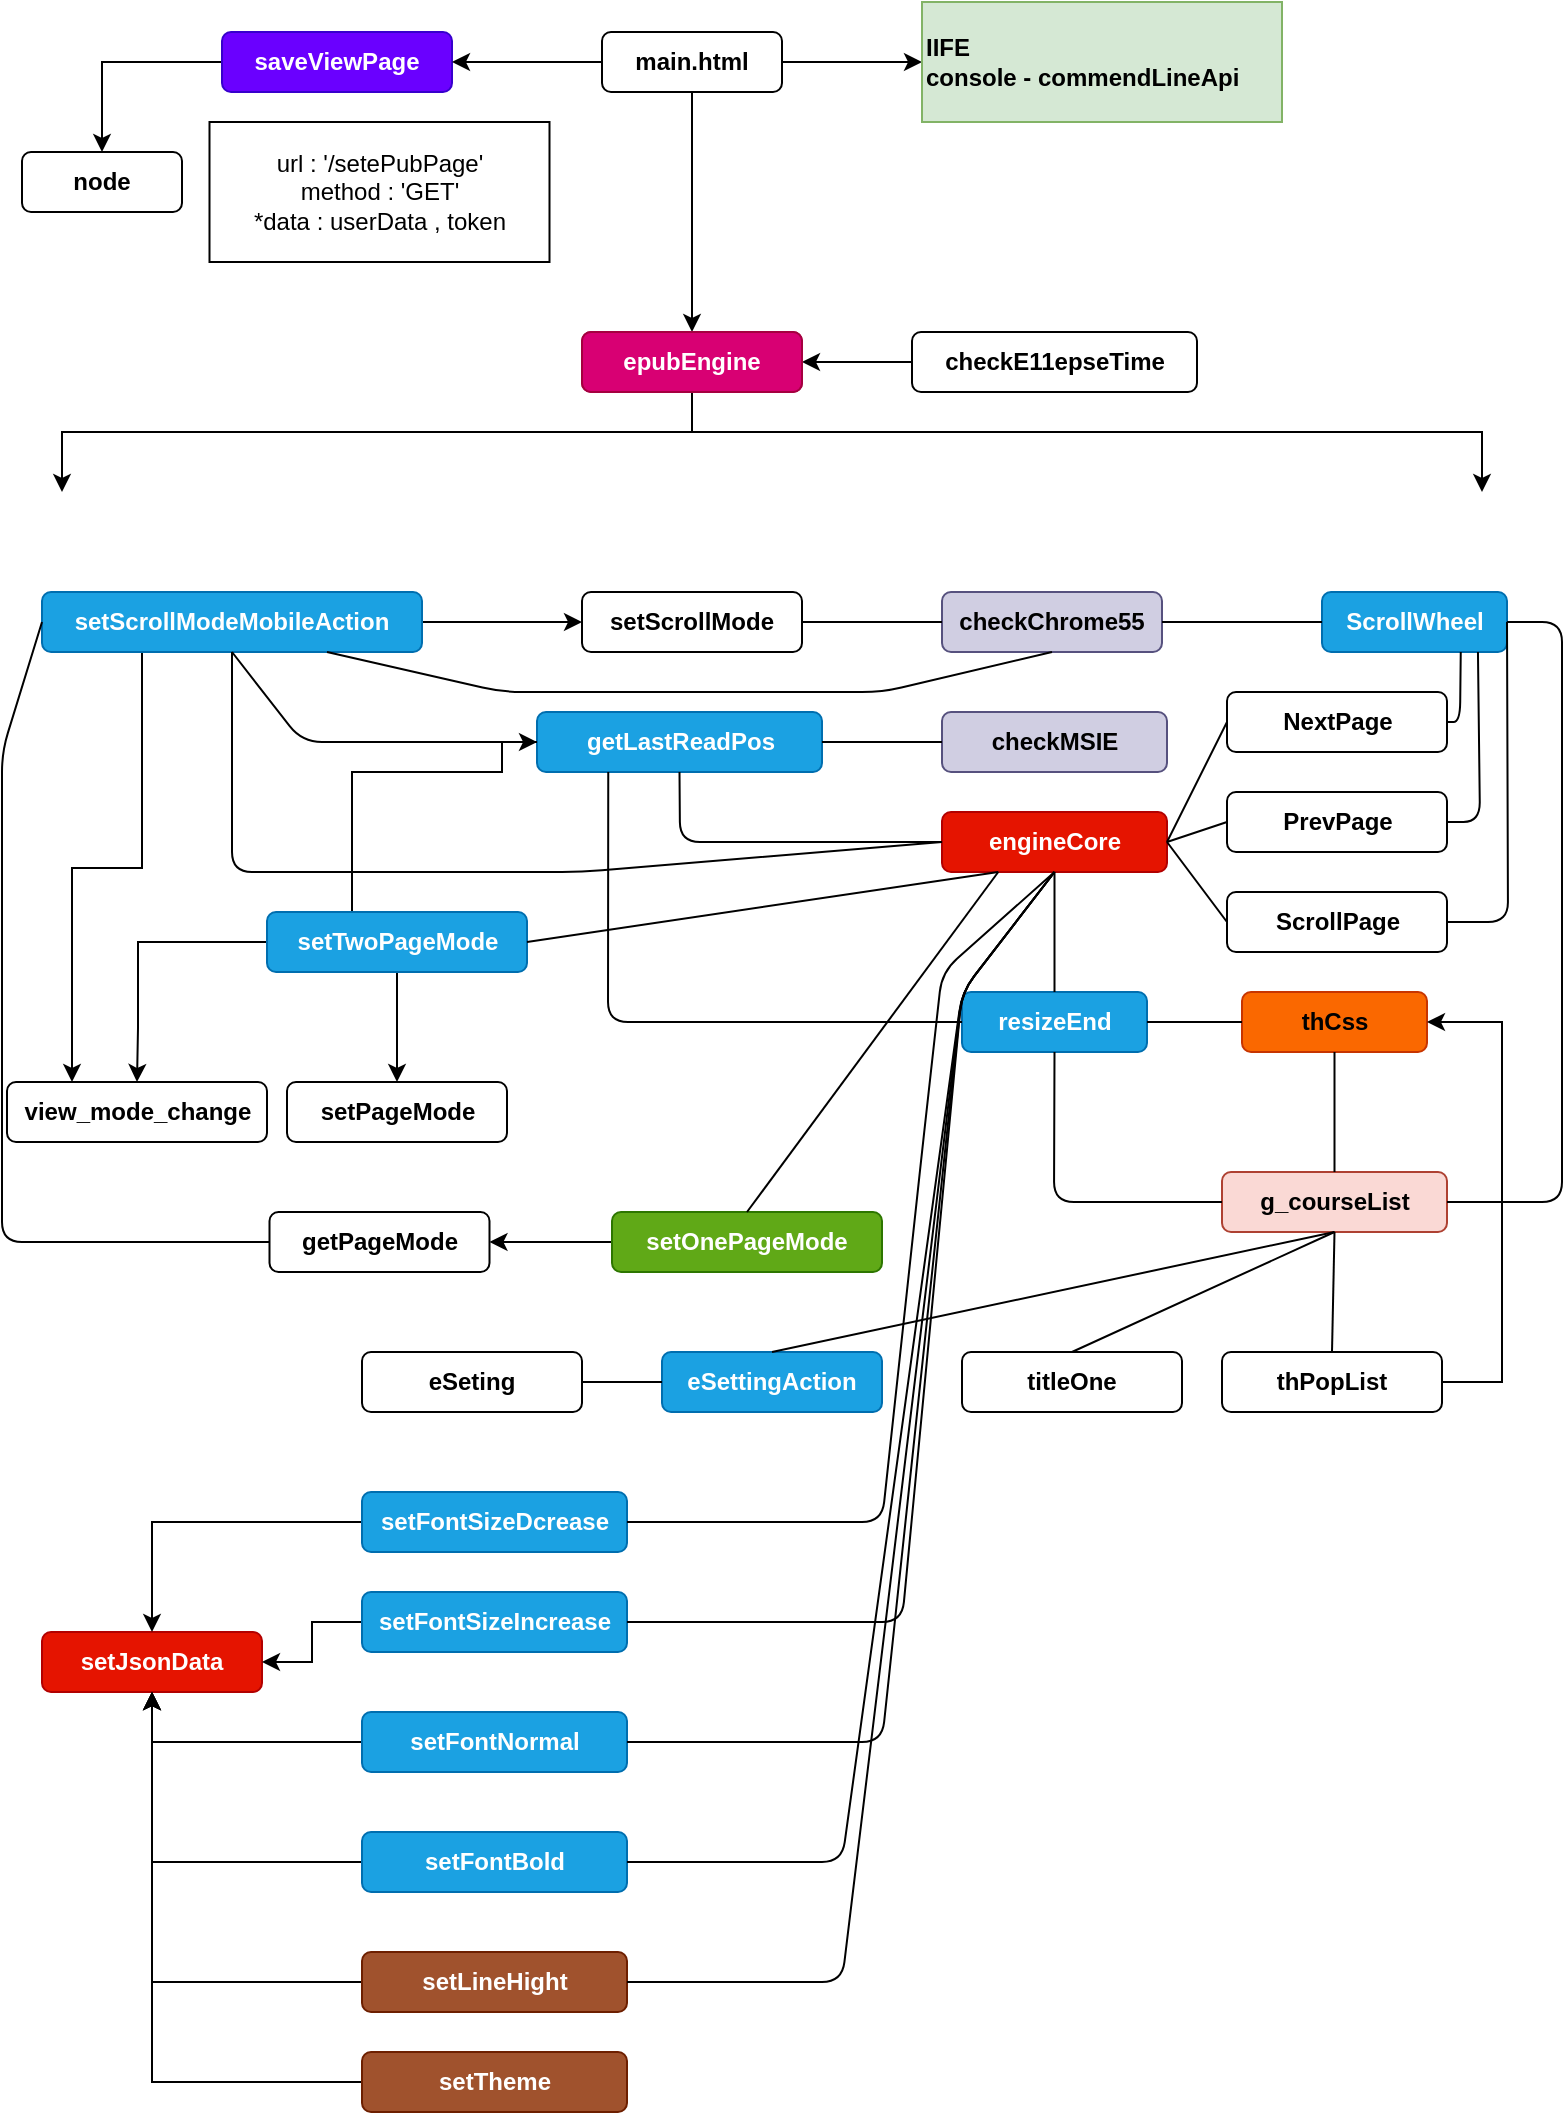 <mxfile version="14.7.6" type="github">
  <diagram id="0pFL88CgVLA7KfL2AcHb" name="Page-1">
    <mxGraphModel dx="1038" dy="489" grid="1" gridSize="10" guides="1" tooltips="1" connect="1" arrows="1" fold="1" page="1" pageScale="1" pageWidth="827" pageHeight="1169" math="0" shadow="0">
      <root>
        <mxCell id="0" />
        <mxCell id="1" parent="0" />
        <mxCell id="BlDo728Kxr0_vDwRll3m-41" style="edgeStyle=orthogonalEdgeStyle;rounded=0;orthogonalLoop=1;jettySize=auto;html=1;entryX=0.5;entryY=0;entryDx=0;entryDy=0;" edge="1" parent="1" source="TgPlmC-_Og7pBu_GQqPj-1" target="TgPlmC-_Og7pBu_GQqPj-2">
          <mxGeometry relative="1" as="geometry" />
        </mxCell>
        <mxCell id="TgPlmC-_Og7pBu_GQqPj-1" value="&lt;b&gt;saveViewPage&lt;/b&gt;" style="rounded=1;whiteSpace=wrap;html=1;fillColor=#6a00ff;strokeColor=#3700CC;fontColor=#ffffff;" parent="1" vertex="1">
          <mxGeometry x="120" y="30" width="115" height="30" as="geometry" />
        </mxCell>
        <mxCell id="TgPlmC-_Og7pBu_GQqPj-2" value="&lt;b&gt;node&lt;/b&gt;" style="rounded=1;whiteSpace=wrap;html=1;" parent="1" vertex="1">
          <mxGeometry x="20" y="90" width="80" height="30" as="geometry" />
        </mxCell>
        <mxCell id="TgPlmC-_Og7pBu_GQqPj-10" style="edgeStyle=orthogonalEdgeStyle;rounded=0;orthogonalLoop=1;jettySize=auto;html=1;entryX=0;entryY=0.5;entryDx=0;entryDy=0;" parent="1" source="TgPlmC-_Og7pBu_GQqPj-3" target="TgPlmC-_Og7pBu_GQqPj-9" edge="1">
          <mxGeometry relative="1" as="geometry" />
        </mxCell>
        <mxCell id="BlDo728Kxr0_vDwRll3m-40" style="edgeStyle=orthogonalEdgeStyle;rounded=0;orthogonalLoop=1;jettySize=auto;html=1;entryX=1;entryY=0.5;entryDx=0;entryDy=0;" edge="1" parent="1" source="TgPlmC-_Og7pBu_GQqPj-3" target="TgPlmC-_Og7pBu_GQqPj-1">
          <mxGeometry relative="1" as="geometry" />
        </mxCell>
        <mxCell id="BlDo728Kxr0_vDwRll3m-42" style="edgeStyle=orthogonalEdgeStyle;rounded=0;orthogonalLoop=1;jettySize=auto;html=1;entryX=0.5;entryY=0;entryDx=0;entryDy=0;" edge="1" parent="1" source="TgPlmC-_Og7pBu_GQqPj-3" target="BlDo728Kxr0_vDwRll3m-38">
          <mxGeometry relative="1" as="geometry" />
        </mxCell>
        <mxCell id="TgPlmC-_Og7pBu_GQqPj-3" value="&lt;b&gt;main.html&lt;/b&gt;" style="rounded=1;whiteSpace=wrap;html=1;" parent="1" vertex="1">
          <mxGeometry x="310" y="30" width="90" height="30" as="geometry" />
        </mxCell>
        <mxCell id="TgPlmC-_Og7pBu_GQqPj-5" value="url : &#39;/setePubPage&#39;&lt;br&gt;method : &#39;GET&#39;&lt;br&gt;*data : userData , token" style="rounded=0;whiteSpace=wrap;html=1;" parent="1" vertex="1">
          <mxGeometry x="113.75" y="75" width="170" height="70" as="geometry" />
        </mxCell>
        <mxCell id="TgPlmC-_Og7pBu_GQqPj-9" value="&lt;b&gt;IIFE&lt;br&gt;console - commendLineApi&lt;/b&gt;" style="rounded=0;whiteSpace=wrap;html=1;align=left;fillColor=#d5e8d4;strokeColor=#82b366;" parent="1" vertex="1">
          <mxGeometry x="470" y="15" width="180" height="60" as="geometry" />
        </mxCell>
        <mxCell id="TgPlmC-_Og7pBu_GQqPj-11" value="&lt;b&gt;epubEngine&lt;/b&gt;" style="rounded=1;whiteSpace=wrap;html=1;fillColor=#d80073;strokeColor=#A50040;fontColor=#ffffff;" parent="1" vertex="1">
          <mxGeometry x="300" y="180" width="110" height="30" as="geometry" />
        </mxCell>
        <mxCell id="TgPlmC-_Og7pBu_GQqPj-12" value="&lt;b&gt;getLastReadPos&lt;/b&gt;" style="rounded=1;whiteSpace=wrap;html=1;fillColor=#1ba1e2;strokeColor=#006EAF;fontColor=#ffffff;" parent="1" vertex="1">
          <mxGeometry x="277.5" y="370" width="142.5" height="30" as="geometry" />
        </mxCell>
        <mxCell id="TgPlmC-_Og7pBu_GQqPj-18" style="edgeStyle=orthogonalEdgeStyle;rounded=0;orthogonalLoop=1;jettySize=auto;html=1;entryX=1;entryY=0.5;entryDx=0;entryDy=0;" parent="1" source="TgPlmC-_Og7pBu_GQqPj-13" target="TgPlmC-_Og7pBu_GQqPj-11" edge="1">
          <mxGeometry relative="1" as="geometry" />
        </mxCell>
        <mxCell id="TgPlmC-_Og7pBu_GQqPj-13" value="&lt;b&gt;checkE11epseTime&lt;/b&gt;" style="rounded=1;whiteSpace=wrap;html=1;" parent="1" vertex="1">
          <mxGeometry x="465" y="180" width="142.5" height="30" as="geometry" />
        </mxCell>
        <mxCell id="TgPlmC-_Og7pBu_GQqPj-14" value="&lt;b&gt;engineCore&lt;/b&gt;" style="rounded=1;whiteSpace=wrap;html=1;fillColor=#e51400;strokeColor=#B20000;fontColor=#ffffff;" parent="1" vertex="1">
          <mxGeometry x="480" y="420" width="112.5" height="30" as="geometry" />
        </mxCell>
        <mxCell id="TgPlmC-_Og7pBu_GQqPj-15" value="&lt;b&gt;checkMSIE&lt;/b&gt;" style="rounded=1;whiteSpace=wrap;html=1;fillColor=#d0cee2;strokeColor=#56517e;" parent="1" vertex="1">
          <mxGeometry x="480" y="370" width="112.5" height="30" as="geometry" />
        </mxCell>
        <mxCell id="TgPlmC-_Og7pBu_GQqPj-16" value="" style="endArrow=none;html=1;entryX=0;entryY=0.5;entryDx=0;entryDy=0;exitX=1;exitY=0.5;exitDx=0;exitDy=0;" parent="1" source="TgPlmC-_Og7pBu_GQqPj-12" target="TgPlmC-_Og7pBu_GQqPj-15" edge="1">
          <mxGeometry width="50" height="50" relative="1" as="geometry">
            <mxPoint x="370" y="500" as="sourcePoint" />
            <mxPoint x="420" y="450" as="targetPoint" />
          </mxGeometry>
        </mxCell>
        <mxCell id="TgPlmC-_Og7pBu_GQqPj-17" value="" style="endArrow=none;html=1;entryX=0.5;entryY=1;entryDx=0;entryDy=0;exitX=0;exitY=0.5;exitDx=0;exitDy=0;" parent="1" source="TgPlmC-_Og7pBu_GQqPj-14" target="TgPlmC-_Og7pBu_GQqPj-12" edge="1">
          <mxGeometry width="50" height="50" relative="1" as="geometry">
            <mxPoint x="390" y="520" as="sourcePoint" />
            <mxPoint x="440" y="470" as="targetPoint" />
            <Array as="points">
              <mxPoint x="349" y="435" />
            </Array>
          </mxGeometry>
        </mxCell>
        <mxCell id="TgPlmC-_Og7pBu_GQqPj-19" value="&lt;b&gt;setJsonData&lt;/b&gt;" style="rounded=1;whiteSpace=wrap;html=1;fillColor=#e51400;strokeColor=#B20000;fontColor=#ffffff;" parent="1" vertex="1">
          <mxGeometry x="30" y="830" width="110" height="30" as="geometry" />
        </mxCell>
        <mxCell id="TgPlmC-_Og7pBu_GQqPj-23" value="&lt;b&gt;setScrollMode&lt;/b&gt;" style="rounded=1;whiteSpace=wrap;html=1;" parent="1" vertex="1">
          <mxGeometry x="300" y="310" width="110" height="30" as="geometry" />
        </mxCell>
        <mxCell id="TgPlmC-_Og7pBu_GQqPj-24" value="&lt;b&gt;checkChrome55&lt;/b&gt;" style="rounded=1;whiteSpace=wrap;html=1;fillColor=#d0cee2;strokeColor=#56517e;" parent="1" vertex="1">
          <mxGeometry x="480" y="310" width="110" height="30" as="geometry" />
        </mxCell>
        <mxCell id="TgPlmC-_Og7pBu_GQqPj-25" value="" style="endArrow=none;html=1;entryX=0;entryY=0.5;entryDx=0;entryDy=0;exitX=1;exitY=0.5;exitDx=0;exitDy=0;" parent="1" source="TgPlmC-_Og7pBu_GQqPj-23" target="TgPlmC-_Og7pBu_GQqPj-24" edge="1">
          <mxGeometry width="50" height="50" relative="1" as="geometry">
            <mxPoint x="410" y="410" as="sourcePoint" />
            <mxPoint x="460" y="360" as="targetPoint" />
          </mxGeometry>
        </mxCell>
        <mxCell id="TgPlmC-_Og7pBu_GQqPj-68" style="edgeStyle=orthogonalEdgeStyle;rounded=0;orthogonalLoop=1;jettySize=auto;html=1;entryX=1;entryY=0.5;entryDx=0;entryDy=0;" parent="1" source="TgPlmC-_Og7pBu_GQqPj-26" target="TgPlmC-_Og7pBu_GQqPj-66" edge="1">
          <mxGeometry relative="1" as="geometry" />
        </mxCell>
        <mxCell id="TgPlmC-_Og7pBu_GQqPj-26" value="&lt;b&gt;setOnePageMode&lt;/b&gt;" style="rounded=1;whiteSpace=wrap;html=1;fillColor=#60a917;strokeColor=#2D7600;fontColor=#ffffff;" parent="1" vertex="1">
          <mxGeometry x="315" y="620" width="135" height="30" as="geometry" />
        </mxCell>
        <mxCell id="TgPlmC-_Og7pBu_GQqPj-27" value="&lt;b&gt;resizeEnd&lt;/b&gt;" style="rounded=1;whiteSpace=wrap;html=1;fillColor=#1ba1e2;strokeColor=#006EAF;fontColor=#ffffff;" parent="1" vertex="1">
          <mxGeometry x="490" y="510" width="92.5" height="30" as="geometry" />
        </mxCell>
        <mxCell id="TgPlmC-_Og7pBu_GQqPj-31" value="&lt;b&gt;thCss&lt;/b&gt;" style="rounded=1;whiteSpace=wrap;html=1;fillColor=#fa6800;strokeColor=#C73500;fontColor=#000000;" parent="1" vertex="1">
          <mxGeometry x="630" y="510" width="92.5" height="30" as="geometry" />
        </mxCell>
        <mxCell id="TgPlmC-_Og7pBu_GQqPj-34" value="" style="endArrow=none;html=1;entryX=0;entryY=0.5;entryDx=0;entryDy=0;exitX=1;exitY=0.5;exitDx=0;exitDy=0;" parent="1" source="TgPlmC-_Og7pBu_GQqPj-27" target="TgPlmC-_Og7pBu_GQqPj-31" edge="1">
          <mxGeometry width="50" height="50" relative="1" as="geometry">
            <mxPoint x="470" y="610" as="sourcePoint" />
            <mxPoint x="520" y="560" as="targetPoint" />
          </mxGeometry>
        </mxCell>
        <mxCell id="TgPlmC-_Og7pBu_GQqPj-38" value="" style="endArrow=none;html=1;entryX=0.5;entryY=1;entryDx=0;entryDy=0;exitX=0.5;exitY=0;exitDx=0;exitDy=0;" parent="1" source="TgPlmC-_Og7pBu_GQqPj-27" target="TgPlmC-_Og7pBu_GQqPj-14" edge="1">
          <mxGeometry width="50" height="50" relative="1" as="geometry">
            <mxPoint x="560" y="530" as="sourcePoint" />
            <mxPoint x="610" y="480" as="targetPoint" />
          </mxGeometry>
        </mxCell>
        <mxCell id="TgPlmC-_Og7pBu_GQqPj-39" value="" style="endArrow=none;html=1;exitX=0;exitY=0.5;exitDx=0;exitDy=0;entryX=0.25;entryY=1;entryDx=0;entryDy=0;" parent="1" source="TgPlmC-_Og7pBu_GQqPj-27" target="TgPlmC-_Og7pBu_GQqPj-12" edge="1">
          <mxGeometry width="50" height="50" relative="1" as="geometry">
            <mxPoint x="350" y="520" as="sourcePoint" />
            <mxPoint x="400" y="470" as="targetPoint" />
            <Array as="points">
              <mxPoint x="313" y="525" />
            </Array>
          </mxGeometry>
        </mxCell>
        <mxCell id="TgPlmC-_Og7pBu_GQqPj-40" value="&lt;b&gt;g_courseList&lt;/b&gt;" style="rounded=1;whiteSpace=wrap;html=1;fillColor=#fad9d5;strokeColor=#ae4132;" parent="1" vertex="1">
          <mxGeometry x="620" y="600" width="112.5" height="30" as="geometry" />
        </mxCell>
        <mxCell id="TgPlmC-_Og7pBu_GQqPj-41" value="" style="endArrow=none;html=1;entryX=0.5;entryY=1;entryDx=0;entryDy=0;exitX=0.5;exitY=0;exitDx=0;exitDy=0;" parent="1" source="TgPlmC-_Og7pBu_GQqPj-40" target="TgPlmC-_Og7pBu_GQqPj-31" edge="1">
          <mxGeometry width="50" height="50" relative="1" as="geometry">
            <mxPoint x="530" y="640" as="sourcePoint" />
            <mxPoint x="580" y="590" as="targetPoint" />
          </mxGeometry>
        </mxCell>
        <mxCell id="TgPlmC-_Og7pBu_GQqPj-42" value="" style="endArrow=none;html=1;entryX=0.5;entryY=1;entryDx=0;entryDy=0;exitX=0;exitY=0.5;exitDx=0;exitDy=0;" parent="1" source="TgPlmC-_Og7pBu_GQqPj-40" target="TgPlmC-_Og7pBu_GQqPj-27" edge="1">
          <mxGeometry width="50" height="50" relative="1" as="geometry">
            <mxPoint x="500" y="620" as="sourcePoint" />
            <mxPoint x="550" y="570" as="targetPoint" />
            <Array as="points">
              <mxPoint x="536" y="615" />
            </Array>
          </mxGeometry>
        </mxCell>
        <mxCell id="TgPlmC-_Og7pBu_GQqPj-44" style="edgeStyle=orthogonalEdgeStyle;rounded=0;orthogonalLoop=1;jettySize=auto;html=1;entryX=1;entryY=0.5;entryDx=0;entryDy=0;" parent="1" source="TgPlmC-_Og7pBu_GQqPj-43" target="TgPlmC-_Og7pBu_GQqPj-31" edge="1">
          <mxGeometry relative="1" as="geometry">
            <mxPoint x="770" y="520" as="targetPoint" />
            <Array as="points">
              <mxPoint x="760" y="705" />
              <mxPoint x="760" y="525" />
            </Array>
          </mxGeometry>
        </mxCell>
        <mxCell id="TgPlmC-_Og7pBu_GQqPj-43" value="&lt;b&gt;thPopList&lt;/b&gt;" style="rounded=1;whiteSpace=wrap;html=1;" parent="1" vertex="1">
          <mxGeometry x="620" y="690" width="110" height="30" as="geometry" />
        </mxCell>
        <mxCell id="TgPlmC-_Og7pBu_GQqPj-46" value="" style="endArrow=none;html=1;entryX=0.5;entryY=1;entryDx=0;entryDy=0;exitX=0.5;exitY=0;exitDx=0;exitDy=0;" parent="1" source="TgPlmC-_Og7pBu_GQqPj-43" target="TgPlmC-_Og7pBu_GQqPj-40" edge="1">
          <mxGeometry width="50" height="50" relative="1" as="geometry">
            <mxPoint x="480" y="700" as="sourcePoint" />
            <mxPoint x="530" y="650" as="targetPoint" />
          </mxGeometry>
        </mxCell>
        <mxCell id="TgPlmC-_Og7pBu_GQqPj-48" value="&lt;b&gt;titleOne&lt;/b&gt;" style="rounded=1;whiteSpace=wrap;html=1;" parent="1" vertex="1">
          <mxGeometry x="490" y="690" width="110" height="30" as="geometry" />
        </mxCell>
        <mxCell id="TgPlmC-_Og7pBu_GQqPj-49" value="" style="endArrow=none;html=1;entryX=0.5;entryY=1;entryDx=0;entryDy=0;exitX=0.5;exitY=0;exitDx=0;exitDy=0;" parent="1" source="TgPlmC-_Og7pBu_GQqPj-48" target="TgPlmC-_Og7pBu_GQqPj-40" edge="1">
          <mxGeometry width="50" height="50" relative="1" as="geometry">
            <mxPoint x="530" y="690" as="sourcePoint" />
            <mxPoint x="580" y="640" as="targetPoint" />
          </mxGeometry>
        </mxCell>
        <mxCell id="TgPlmC-_Og7pBu_GQqPj-50" value="&lt;b&gt;eSettingAction&lt;/b&gt;" style="rounded=1;whiteSpace=wrap;html=1;fillColor=#1ba1e2;strokeColor=#006EAF;fontColor=#ffffff;" parent="1" vertex="1">
          <mxGeometry x="340" y="690" width="110" height="30" as="geometry" />
        </mxCell>
        <mxCell id="TgPlmC-_Og7pBu_GQqPj-51" value="&lt;b&gt;eSeting&lt;/b&gt;" style="rounded=1;whiteSpace=wrap;html=1;" parent="1" vertex="1">
          <mxGeometry x="190" y="690" width="110" height="30" as="geometry" />
        </mxCell>
        <mxCell id="TgPlmC-_Og7pBu_GQqPj-52" value="" style="endArrow=none;html=1;entryX=0;entryY=0.5;entryDx=0;entryDy=0;exitX=1;exitY=0.5;exitDx=0;exitDy=0;" parent="1" source="TgPlmC-_Og7pBu_GQqPj-51" target="TgPlmC-_Og7pBu_GQqPj-50" edge="1">
          <mxGeometry width="50" height="50" relative="1" as="geometry">
            <mxPoint x="270" y="800" as="sourcePoint" />
            <mxPoint x="320" y="750" as="targetPoint" />
          </mxGeometry>
        </mxCell>
        <mxCell id="TgPlmC-_Og7pBu_GQqPj-53" value="" style="endArrow=none;html=1;entryX=0.5;entryY=1;entryDx=0;entryDy=0;exitX=0.5;exitY=0;exitDx=0;exitDy=0;" parent="1" source="TgPlmC-_Og7pBu_GQqPj-50" target="TgPlmC-_Og7pBu_GQqPj-40" edge="1">
          <mxGeometry width="50" height="50" relative="1" as="geometry">
            <mxPoint x="380" y="840" as="sourcePoint" />
            <mxPoint x="430" y="790" as="targetPoint" />
          </mxGeometry>
        </mxCell>
        <mxCell id="TgPlmC-_Og7pBu_GQqPj-54" value="&lt;b&gt;NextPage&lt;/b&gt;" style="rounded=1;whiteSpace=wrap;html=1;" parent="1" vertex="1">
          <mxGeometry x="622.5" y="360" width="110" height="30" as="geometry" />
        </mxCell>
        <mxCell id="TgPlmC-_Og7pBu_GQqPj-55" value="&lt;b&gt;PrevPage&lt;/b&gt;" style="rounded=1;whiteSpace=wrap;html=1;" parent="1" vertex="1">
          <mxGeometry x="622.5" y="410" width="110" height="30" as="geometry" />
        </mxCell>
        <mxCell id="TgPlmC-_Og7pBu_GQqPj-56" value="&lt;b&gt;ScrollPage&lt;/b&gt;" style="rounded=1;whiteSpace=wrap;html=1;" parent="1" vertex="1">
          <mxGeometry x="622.5" y="460" width="110" height="30" as="geometry" />
        </mxCell>
        <mxCell id="TgPlmC-_Og7pBu_GQqPj-57" value="" style="endArrow=none;html=1;entryX=0;entryY=0.5;entryDx=0;entryDy=0;exitX=1;exitY=0.5;exitDx=0;exitDy=0;" parent="1" source="TgPlmC-_Og7pBu_GQqPj-14" target="TgPlmC-_Og7pBu_GQqPj-54" edge="1">
          <mxGeometry width="50" height="50" relative="1" as="geometry">
            <mxPoint x="650" y="340" as="sourcePoint" />
            <mxPoint x="700" y="290" as="targetPoint" />
          </mxGeometry>
        </mxCell>
        <mxCell id="TgPlmC-_Og7pBu_GQqPj-58" value="" style="endArrow=none;html=1;entryX=0;entryY=0.5;entryDx=0;entryDy=0;exitX=1;exitY=0.5;exitDx=0;exitDy=0;" parent="1" source="TgPlmC-_Og7pBu_GQqPj-14" target="TgPlmC-_Og7pBu_GQqPj-55" edge="1">
          <mxGeometry width="50" height="50" relative="1" as="geometry">
            <mxPoint x="570" y="490" as="sourcePoint" />
            <mxPoint x="660" y="435" as="targetPoint" />
          </mxGeometry>
        </mxCell>
        <mxCell id="TgPlmC-_Og7pBu_GQqPj-59" value="" style="endArrow=none;html=1;entryX=0;entryY=0.5;entryDx=0;entryDy=0;exitX=1;exitY=0.5;exitDx=0;exitDy=0;" parent="1" source="TgPlmC-_Og7pBu_GQqPj-14" target="TgPlmC-_Og7pBu_GQqPj-56" edge="1">
          <mxGeometry width="50" height="50" relative="1" as="geometry">
            <mxPoint x="572.5" y="480" as="sourcePoint" />
            <mxPoint x="650" y="470" as="targetPoint" />
          </mxGeometry>
        </mxCell>
        <mxCell id="TgPlmC-_Og7pBu_GQqPj-60" value="&lt;b&gt;ScrollWheel&lt;/b&gt;" style="rounded=1;whiteSpace=wrap;html=1;fillColor=#1ba1e2;strokeColor=#006EAF;fontColor=#ffffff;" parent="1" vertex="1">
          <mxGeometry x="670" y="310" width="92.5" height="30" as="geometry" />
        </mxCell>
        <mxCell id="TgPlmC-_Og7pBu_GQqPj-61" value="" style="endArrow=none;html=1;entryX=0;entryY=0.5;entryDx=0;entryDy=0;exitX=1;exitY=0.5;exitDx=0;exitDy=0;" parent="1" source="TgPlmC-_Og7pBu_GQqPj-24" target="TgPlmC-_Og7pBu_GQqPj-60" edge="1">
          <mxGeometry width="50" height="50" relative="1" as="geometry">
            <mxPoint x="607.5" y="320" as="sourcePoint" />
            <mxPoint x="685" y="260" as="targetPoint" />
          </mxGeometry>
        </mxCell>
        <mxCell id="TgPlmC-_Og7pBu_GQqPj-62" value="" style="endArrow=none;html=1;entryX=1;entryY=0.5;entryDx=0;entryDy=0;exitX=1;exitY=0.5;exitDx=0;exitDy=0;" parent="1" source="TgPlmC-_Og7pBu_GQqPj-60" target="TgPlmC-_Og7pBu_GQqPj-40" edge="1">
          <mxGeometry width="50" height="50" relative="1" as="geometry">
            <mxPoint x="800" y="310" as="sourcePoint" />
            <mxPoint x="880" y="310" as="targetPoint" />
            <Array as="points">
              <mxPoint x="790" y="325" />
              <mxPoint x="790" y="615" />
            </Array>
          </mxGeometry>
        </mxCell>
        <mxCell id="TgPlmC-_Og7pBu_GQqPj-63" value="" style="endArrow=none;html=1;exitX=1;exitY=0.5;exitDx=0;exitDy=0;entryX=0.75;entryY=1;entryDx=0;entryDy=0;" parent="1" source="TgPlmC-_Og7pBu_GQqPj-54" target="TgPlmC-_Og7pBu_GQqPj-60" edge="1">
          <mxGeometry width="50" height="50" relative="1" as="geometry">
            <mxPoint x="750" y="430" as="sourcePoint" />
            <mxPoint x="800" y="380" as="targetPoint" />
            <Array as="points">
              <mxPoint x="739" y="375" />
            </Array>
          </mxGeometry>
        </mxCell>
        <mxCell id="TgPlmC-_Og7pBu_GQqPj-64" value="" style="endArrow=none;html=1;exitX=1;exitY=0.5;exitDx=0;exitDy=0;entryX=0.843;entryY=1;entryDx=0;entryDy=0;entryPerimeter=0;" parent="1" source="TgPlmC-_Og7pBu_GQqPj-55" target="TgPlmC-_Og7pBu_GQqPj-60" edge="1">
          <mxGeometry width="50" height="50" relative="1" as="geometry">
            <mxPoint x="742.5" y="385" as="sourcePoint" />
            <mxPoint x="748" y="350" as="targetPoint" />
            <Array as="points">
              <mxPoint x="749" y="425" />
            </Array>
          </mxGeometry>
        </mxCell>
        <mxCell id="TgPlmC-_Og7pBu_GQqPj-65" value="" style="endArrow=none;html=1;exitX=1;exitY=0.5;exitDx=0;exitDy=0;entryX=1;entryY=0.5;entryDx=0;entryDy=0;" parent="1" source="TgPlmC-_Og7pBu_GQqPj-56" target="TgPlmC-_Og7pBu_GQqPj-60" edge="1">
          <mxGeometry width="50" height="50" relative="1" as="geometry">
            <mxPoint x="746" y="477.5" as="sourcePoint" />
            <mxPoint x="763" y="340" as="targetPoint" />
            <Array as="points">
              <mxPoint x="763" y="475" />
            </Array>
          </mxGeometry>
        </mxCell>
        <mxCell id="TgPlmC-_Og7pBu_GQqPj-66" value="&lt;b&gt;getPageMode&lt;/b&gt;" style="rounded=1;whiteSpace=wrap;html=1;" parent="1" vertex="1">
          <mxGeometry x="143.75" y="620" width="110" height="30" as="geometry" />
        </mxCell>
        <mxCell id="TgPlmC-_Og7pBu_GQqPj-69" value="" style="endArrow=none;html=1;entryX=0.25;entryY=1;entryDx=0;entryDy=0;exitX=0.5;exitY=0;exitDx=0;exitDy=0;" parent="1" source="TgPlmC-_Og7pBu_GQqPj-26" target="TgPlmC-_Og7pBu_GQqPj-14" edge="1">
          <mxGeometry width="50" height="50" relative="1" as="geometry">
            <mxPoint x="360" y="520" as="sourcePoint" />
            <mxPoint x="410" y="470" as="targetPoint" />
          </mxGeometry>
        </mxCell>
        <mxCell id="BlDo728Kxr0_vDwRll3m-3" style="edgeStyle=orthogonalEdgeStyle;rounded=0;orthogonalLoop=1;jettySize=auto;html=1;entryX=0;entryY=0.5;entryDx=0;entryDy=0;" edge="1" parent="1" source="BlDo728Kxr0_vDwRll3m-1" target="TgPlmC-_Og7pBu_GQqPj-12">
          <mxGeometry relative="1" as="geometry">
            <Array as="points">
              <mxPoint x="185" y="400" />
              <mxPoint x="260" y="400" />
              <mxPoint x="260" y="385" />
            </Array>
          </mxGeometry>
        </mxCell>
        <mxCell id="BlDo728Kxr0_vDwRll3m-6" style="edgeStyle=orthogonalEdgeStyle;rounded=0;orthogonalLoop=1;jettySize=auto;html=1;" edge="1" parent="1" source="BlDo728Kxr0_vDwRll3m-1" target="BlDo728Kxr0_vDwRll3m-5">
          <mxGeometry relative="1" as="geometry" />
        </mxCell>
        <mxCell id="BlDo728Kxr0_vDwRll3m-9" style="edgeStyle=orthogonalEdgeStyle;rounded=0;orthogonalLoop=1;jettySize=auto;html=1;entryX=0.5;entryY=0;entryDx=0;entryDy=0;" edge="1" parent="1" source="BlDo728Kxr0_vDwRll3m-1" target="BlDo728Kxr0_vDwRll3m-7">
          <mxGeometry relative="1" as="geometry">
            <Array as="points">
              <mxPoint x="78" y="485" />
              <mxPoint x="78" y="528" />
            </Array>
          </mxGeometry>
        </mxCell>
        <mxCell id="BlDo728Kxr0_vDwRll3m-1" value="&lt;b&gt;setTwoPageMode&lt;/b&gt;" style="rounded=1;whiteSpace=wrap;html=1;fillColor=#1ba1e2;strokeColor=#006EAF;fontColor=#ffffff;" vertex="1" parent="1">
          <mxGeometry x="142.5" y="470" width="130" height="30" as="geometry" />
        </mxCell>
        <mxCell id="BlDo728Kxr0_vDwRll3m-4" value="" style="endArrow=none;html=1;entryX=0.25;entryY=1;entryDx=0;entryDy=0;exitX=1;exitY=0.5;exitDx=0;exitDy=0;" edge="1" parent="1" source="BlDo728Kxr0_vDwRll3m-1" target="TgPlmC-_Og7pBu_GQqPj-14">
          <mxGeometry width="50" height="50" relative="1" as="geometry">
            <mxPoint x="350" y="510" as="sourcePoint" />
            <mxPoint x="400" y="460" as="targetPoint" />
          </mxGeometry>
        </mxCell>
        <mxCell id="BlDo728Kxr0_vDwRll3m-5" value="&lt;b&gt;setPageMode&lt;/b&gt;" style="rounded=1;whiteSpace=wrap;html=1;" vertex="1" parent="1">
          <mxGeometry x="152.5" y="555" width="110" height="30" as="geometry" />
        </mxCell>
        <mxCell id="BlDo728Kxr0_vDwRll3m-7" value="&lt;b&gt;view_mode_change&lt;/b&gt;" style="rounded=1;whiteSpace=wrap;html=1;" vertex="1" parent="1">
          <mxGeometry x="12.5" y="555" width="130" height="30" as="geometry" />
        </mxCell>
        <mxCell id="BlDo728Kxr0_vDwRll3m-11" style="edgeStyle=orthogonalEdgeStyle;rounded=0;orthogonalLoop=1;jettySize=auto;html=1;" edge="1" parent="1" source="BlDo728Kxr0_vDwRll3m-10" target="TgPlmC-_Og7pBu_GQqPj-23">
          <mxGeometry relative="1" as="geometry" />
        </mxCell>
        <mxCell id="BlDo728Kxr0_vDwRll3m-15" style="edgeStyle=orthogonalEdgeStyle;rounded=0;orthogonalLoop=1;jettySize=auto;html=1;entryX=0.25;entryY=0;entryDx=0;entryDy=0;" edge="1" parent="1" source="BlDo728Kxr0_vDwRll3m-10" target="BlDo728Kxr0_vDwRll3m-7">
          <mxGeometry relative="1" as="geometry">
            <Array as="points">
              <mxPoint x="80" y="448" />
              <mxPoint x="45" y="448" />
            </Array>
          </mxGeometry>
        </mxCell>
        <mxCell id="BlDo728Kxr0_vDwRll3m-10" value="&lt;b&gt;setScrollModeMobileAction&lt;/b&gt;" style="rounded=1;whiteSpace=wrap;html=1;fillColor=#1ba1e2;strokeColor=#006EAF;fontColor=#ffffff;" vertex="1" parent="1">
          <mxGeometry x="30" y="310" width="190" height="30" as="geometry" />
        </mxCell>
        <mxCell id="BlDo728Kxr0_vDwRll3m-12" value="" style="endArrow=none;html=1;entryX=0;entryY=0.5;entryDx=0;entryDy=0;exitX=0.5;exitY=1;exitDx=0;exitDy=0;" edge="1" parent="1" source="BlDo728Kxr0_vDwRll3m-10" target="TgPlmC-_Og7pBu_GQqPj-14">
          <mxGeometry width="50" height="50" relative="1" as="geometry">
            <mxPoint x="70" y="440" as="sourcePoint" />
            <mxPoint x="120" y="390" as="targetPoint" />
            <Array as="points">
              <mxPoint x="125" y="450" />
              <mxPoint x="300" y="450" />
            </Array>
          </mxGeometry>
        </mxCell>
        <mxCell id="BlDo728Kxr0_vDwRll3m-13" value="" style="endArrow=none;html=1;exitX=0.75;exitY=1;exitDx=0;exitDy=0;entryX=0.5;entryY=1;entryDx=0;entryDy=0;" edge="1" parent="1" source="BlDo728Kxr0_vDwRll3m-10" target="TgPlmC-_Og7pBu_GQqPj-24">
          <mxGeometry width="50" height="50" relative="1" as="geometry">
            <mxPoint x="220" y="390" as="sourcePoint" />
            <mxPoint x="270" y="340" as="targetPoint" />
            <Array as="points">
              <mxPoint x="260" y="360" />
              <mxPoint x="350" y="360" />
              <mxPoint x="450" y="360" />
            </Array>
          </mxGeometry>
        </mxCell>
        <mxCell id="BlDo728Kxr0_vDwRll3m-14" value="" style="endArrow=none;html=1;entryX=0;entryY=0.5;entryDx=0;entryDy=0;exitX=0.5;exitY=1;exitDx=0;exitDy=0;" edge="1" parent="1" source="BlDo728Kxr0_vDwRll3m-10" target="TgPlmC-_Og7pBu_GQqPj-12">
          <mxGeometry width="50" height="50" relative="1" as="geometry">
            <mxPoint x="140" y="400" as="sourcePoint" />
            <mxPoint x="190" y="350" as="targetPoint" />
            <Array as="points">
              <mxPoint x="160" y="385" />
            </Array>
          </mxGeometry>
        </mxCell>
        <mxCell id="BlDo728Kxr0_vDwRll3m-16" value="" style="endArrow=none;html=1;entryX=0;entryY=0.5;entryDx=0;entryDy=0;exitX=0;exitY=0.5;exitDx=0;exitDy=0;" edge="1" parent="1" source="TgPlmC-_Og7pBu_GQqPj-66" target="BlDo728Kxr0_vDwRll3m-10">
          <mxGeometry width="50" height="50" relative="1" as="geometry">
            <mxPoint x="10" y="430" as="sourcePoint" />
            <mxPoint x="60" y="380" as="targetPoint" />
            <Array as="points">
              <mxPoint x="10" y="635" />
              <mxPoint x="10" y="510" />
              <mxPoint x="10" y="390" />
            </Array>
          </mxGeometry>
        </mxCell>
        <mxCell id="BlDo728Kxr0_vDwRll3m-22" style="edgeStyle=orthogonalEdgeStyle;rounded=0;orthogonalLoop=1;jettySize=auto;html=1;entryX=0.5;entryY=0;entryDx=0;entryDy=0;" edge="1" parent="1" source="BlDo728Kxr0_vDwRll3m-17" target="TgPlmC-_Og7pBu_GQqPj-19">
          <mxGeometry relative="1" as="geometry" />
        </mxCell>
        <mxCell id="BlDo728Kxr0_vDwRll3m-17" value="&lt;b&gt;setFontSizeDcrease&lt;/b&gt;" style="rounded=1;whiteSpace=wrap;html=1;fillColor=#1ba1e2;strokeColor=#006EAF;fontColor=#ffffff;" vertex="1" parent="1">
          <mxGeometry x="190" y="760" width="132.5" height="30" as="geometry" />
        </mxCell>
        <mxCell id="BlDo728Kxr0_vDwRll3m-19" value="" style="endArrow=none;html=1;entryX=0.5;entryY=1;entryDx=0;entryDy=0;exitX=1;exitY=0.5;exitDx=0;exitDy=0;" edge="1" parent="1" source="BlDo728Kxr0_vDwRll3m-17" target="TgPlmC-_Og7pBu_GQqPj-14">
          <mxGeometry width="50" height="50" relative="1" as="geometry">
            <mxPoint x="380" y="840" as="sourcePoint" />
            <mxPoint x="430" y="790" as="targetPoint" />
            <Array as="points">
              <mxPoint x="450" y="775" />
              <mxPoint x="470" y="590" />
              <mxPoint x="480" y="500" />
            </Array>
          </mxGeometry>
        </mxCell>
        <mxCell id="BlDo728Kxr0_vDwRll3m-25" style="edgeStyle=orthogonalEdgeStyle;rounded=0;orthogonalLoop=1;jettySize=auto;html=1;entryX=1;entryY=0.5;entryDx=0;entryDy=0;" edge="1" parent="1" source="BlDo728Kxr0_vDwRll3m-23" target="TgPlmC-_Og7pBu_GQqPj-19">
          <mxGeometry relative="1" as="geometry" />
        </mxCell>
        <mxCell id="BlDo728Kxr0_vDwRll3m-23" value="&lt;b&gt;setFontSizeIncrease&lt;/b&gt;" style="rounded=1;whiteSpace=wrap;html=1;fillColor=#1ba1e2;strokeColor=#006EAF;fontColor=#ffffff;" vertex="1" parent="1">
          <mxGeometry x="190" y="810" width="132.5" height="30" as="geometry" />
        </mxCell>
        <mxCell id="BlDo728Kxr0_vDwRll3m-26" value="" style="endArrow=none;html=1;exitX=1;exitY=0.5;exitDx=0;exitDy=0;entryX=0.5;entryY=1;entryDx=0;entryDy=0;" edge="1" parent="1" source="BlDo728Kxr0_vDwRll3m-23" target="TgPlmC-_Og7pBu_GQqPj-14">
          <mxGeometry width="50" height="50" relative="1" as="geometry">
            <mxPoint x="460" y="870" as="sourcePoint" />
            <mxPoint x="510" y="820" as="targetPoint" />
            <Array as="points">
              <mxPoint x="460" y="825" />
              <mxPoint x="490" y="510" />
            </Array>
          </mxGeometry>
        </mxCell>
        <mxCell id="BlDo728Kxr0_vDwRll3m-28" style="edgeStyle=orthogonalEdgeStyle;rounded=0;orthogonalLoop=1;jettySize=auto;html=1;entryX=0.5;entryY=1;entryDx=0;entryDy=0;" edge="1" parent="1" source="BlDo728Kxr0_vDwRll3m-27" target="TgPlmC-_Og7pBu_GQqPj-19">
          <mxGeometry relative="1" as="geometry" />
        </mxCell>
        <mxCell id="BlDo728Kxr0_vDwRll3m-27" value="&lt;b&gt;setFontNormal&lt;/b&gt;" style="rounded=1;whiteSpace=wrap;html=1;fillColor=#1ba1e2;strokeColor=#006EAF;fontColor=#ffffff;" vertex="1" parent="1">
          <mxGeometry x="190" y="870" width="132.5" height="30" as="geometry" />
        </mxCell>
        <mxCell id="BlDo728Kxr0_vDwRll3m-29" value="" style="endArrow=none;html=1;exitX=1;exitY=0.5;exitDx=0;exitDy=0;entryX=0.5;entryY=1;entryDx=0;entryDy=0;" edge="1" parent="1" source="BlDo728Kxr0_vDwRll3m-27" target="TgPlmC-_Og7pBu_GQqPj-14">
          <mxGeometry width="50" height="50" relative="1" as="geometry">
            <mxPoint x="470" y="950" as="sourcePoint" />
            <mxPoint x="520" y="900" as="targetPoint" />
            <Array as="points">
              <mxPoint x="450" y="885" />
              <mxPoint x="490" y="510" />
            </Array>
          </mxGeometry>
        </mxCell>
        <mxCell id="BlDo728Kxr0_vDwRll3m-31" style="edgeStyle=orthogonalEdgeStyle;rounded=0;orthogonalLoop=1;jettySize=auto;html=1;entryX=0.5;entryY=1;entryDx=0;entryDy=0;" edge="1" parent="1" source="BlDo728Kxr0_vDwRll3m-30" target="TgPlmC-_Og7pBu_GQqPj-19">
          <mxGeometry relative="1" as="geometry" />
        </mxCell>
        <mxCell id="BlDo728Kxr0_vDwRll3m-30" value="&lt;b&gt;setFontBold&lt;/b&gt;" style="rounded=1;whiteSpace=wrap;html=1;fillColor=#1ba1e2;strokeColor=#006EAF;fontColor=#ffffff;" vertex="1" parent="1">
          <mxGeometry x="190" y="930" width="132.5" height="30" as="geometry" />
        </mxCell>
        <mxCell id="BlDo728Kxr0_vDwRll3m-33" style="edgeStyle=orthogonalEdgeStyle;rounded=0;orthogonalLoop=1;jettySize=auto;html=1;entryX=0.5;entryY=1;entryDx=0;entryDy=0;" edge="1" parent="1" source="BlDo728Kxr0_vDwRll3m-32" target="TgPlmC-_Og7pBu_GQqPj-19">
          <mxGeometry relative="1" as="geometry" />
        </mxCell>
        <mxCell id="BlDo728Kxr0_vDwRll3m-32" value="&lt;b&gt;setLineHight&lt;/b&gt;" style="rounded=1;whiteSpace=wrap;html=1;fillColor=#a0522d;strokeColor=#6D1F00;fontColor=#ffffff;" vertex="1" parent="1">
          <mxGeometry x="190" y="990" width="132.5" height="30" as="geometry" />
        </mxCell>
        <mxCell id="BlDo728Kxr0_vDwRll3m-34" value="" style="endArrow=none;html=1;exitX=1;exitY=0.5;exitDx=0;exitDy=0;entryX=0.5;entryY=1;entryDx=0;entryDy=0;" edge="1" parent="1" source="BlDo728Kxr0_vDwRll3m-30" target="TgPlmC-_Og7pBu_GQqPj-14">
          <mxGeometry width="50" height="50" relative="1" as="geometry">
            <mxPoint x="410" y="980" as="sourcePoint" />
            <mxPoint x="460" y="930" as="targetPoint" />
            <Array as="points">
              <mxPoint x="430" y="945" />
              <mxPoint x="490" y="510" />
            </Array>
          </mxGeometry>
        </mxCell>
        <mxCell id="BlDo728Kxr0_vDwRll3m-35" value="" style="endArrow=none;html=1;entryX=0.5;entryY=1;entryDx=0;entryDy=0;exitX=1;exitY=0.5;exitDx=0;exitDy=0;" edge="1" parent="1" source="BlDo728Kxr0_vDwRll3m-32" target="TgPlmC-_Og7pBu_GQqPj-14">
          <mxGeometry width="50" height="50" relative="1" as="geometry">
            <mxPoint x="440" y="1010" as="sourcePoint" />
            <mxPoint x="490" y="960" as="targetPoint" />
            <Array as="points">
              <mxPoint x="430" y="1005" />
              <mxPoint x="490" y="510" />
            </Array>
          </mxGeometry>
        </mxCell>
        <mxCell id="BlDo728Kxr0_vDwRll3m-37" style="edgeStyle=orthogonalEdgeStyle;rounded=0;orthogonalLoop=1;jettySize=auto;html=1;entryX=0.5;entryY=1;entryDx=0;entryDy=0;" edge="1" parent="1" source="BlDo728Kxr0_vDwRll3m-36" target="TgPlmC-_Og7pBu_GQqPj-19">
          <mxGeometry relative="1" as="geometry" />
        </mxCell>
        <mxCell id="BlDo728Kxr0_vDwRll3m-36" value="&lt;b&gt;setTheme&lt;/b&gt;" style="rounded=1;whiteSpace=wrap;html=1;fillColor=#a0522d;strokeColor=#6D1F00;fontColor=#ffffff;" vertex="1" parent="1">
          <mxGeometry x="190" y="1040" width="132.5" height="30" as="geometry" />
        </mxCell>
        <mxCell id="BlDo728Kxr0_vDwRll3m-43" style="edgeStyle=orthogonalEdgeStyle;rounded=0;orthogonalLoop=1;jettySize=auto;html=1;" edge="1" parent="1" source="BlDo728Kxr0_vDwRll3m-38">
          <mxGeometry relative="1" as="geometry">
            <mxPoint x="40" y="260" as="targetPoint" />
            <Array as="points">
              <mxPoint x="355" y="230" />
              <mxPoint x="40" y="230" />
            </Array>
          </mxGeometry>
        </mxCell>
        <mxCell id="BlDo728Kxr0_vDwRll3m-46" style="edgeStyle=orthogonalEdgeStyle;rounded=0;orthogonalLoop=1;jettySize=auto;html=1;" edge="1" parent="1" source="BlDo728Kxr0_vDwRll3m-38">
          <mxGeometry relative="1" as="geometry">
            <mxPoint x="750" y="260" as="targetPoint" />
            <Array as="points">
              <mxPoint x="355" y="230" />
              <mxPoint x="750" y="230" />
            </Array>
          </mxGeometry>
        </mxCell>
        <mxCell id="BlDo728Kxr0_vDwRll3m-38" value="&lt;b&gt;epubEngine&lt;/b&gt;" style="rounded=1;whiteSpace=wrap;html=1;fillColor=#d80073;strokeColor=#A50040;fontColor=#ffffff;" vertex="1" parent="1">
          <mxGeometry x="300" y="180" width="110" height="30" as="geometry" />
        </mxCell>
      </root>
    </mxGraphModel>
  </diagram>
</mxfile>
